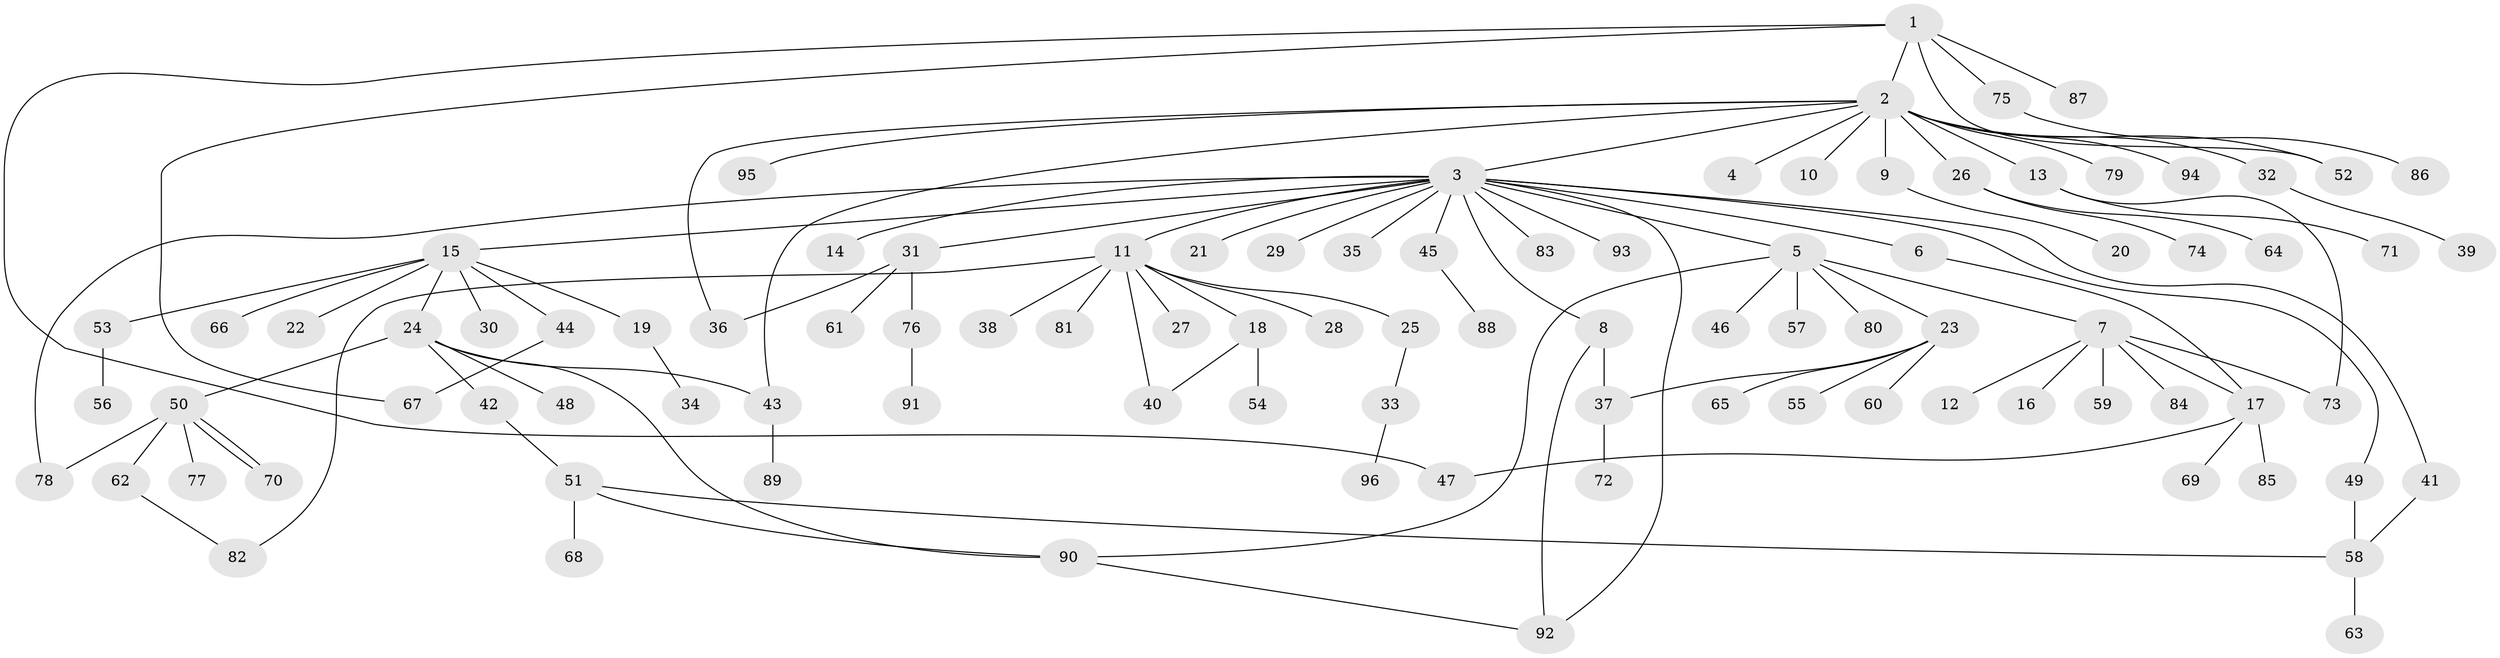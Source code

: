 // Generated by graph-tools (version 1.1) at 2025/49/03/09/25 03:49:53]
// undirected, 96 vertices, 113 edges
graph export_dot {
graph [start="1"]
  node [color=gray90,style=filled];
  1;
  2;
  3;
  4;
  5;
  6;
  7;
  8;
  9;
  10;
  11;
  12;
  13;
  14;
  15;
  16;
  17;
  18;
  19;
  20;
  21;
  22;
  23;
  24;
  25;
  26;
  27;
  28;
  29;
  30;
  31;
  32;
  33;
  34;
  35;
  36;
  37;
  38;
  39;
  40;
  41;
  42;
  43;
  44;
  45;
  46;
  47;
  48;
  49;
  50;
  51;
  52;
  53;
  54;
  55;
  56;
  57;
  58;
  59;
  60;
  61;
  62;
  63;
  64;
  65;
  66;
  67;
  68;
  69;
  70;
  71;
  72;
  73;
  74;
  75;
  76;
  77;
  78;
  79;
  80;
  81;
  82;
  83;
  84;
  85;
  86;
  87;
  88;
  89;
  90;
  91;
  92;
  93;
  94;
  95;
  96;
  1 -- 2;
  1 -- 47;
  1 -- 52;
  1 -- 67;
  1 -- 75;
  1 -- 87;
  2 -- 3;
  2 -- 4;
  2 -- 9;
  2 -- 10;
  2 -- 13;
  2 -- 26;
  2 -- 32;
  2 -- 36;
  2 -- 43;
  2 -- 52;
  2 -- 79;
  2 -- 94;
  2 -- 95;
  3 -- 5;
  3 -- 6;
  3 -- 8;
  3 -- 11;
  3 -- 14;
  3 -- 15;
  3 -- 21;
  3 -- 29;
  3 -- 31;
  3 -- 35;
  3 -- 41;
  3 -- 45;
  3 -- 49;
  3 -- 78;
  3 -- 83;
  3 -- 92;
  3 -- 93;
  5 -- 7;
  5 -- 23;
  5 -- 46;
  5 -- 57;
  5 -- 80;
  5 -- 90;
  6 -- 17;
  7 -- 12;
  7 -- 16;
  7 -- 17;
  7 -- 59;
  7 -- 73;
  7 -- 84;
  8 -- 37;
  8 -- 92;
  9 -- 20;
  11 -- 18;
  11 -- 25;
  11 -- 27;
  11 -- 28;
  11 -- 38;
  11 -- 40;
  11 -- 81;
  11 -- 82;
  13 -- 71;
  13 -- 73;
  15 -- 19;
  15 -- 22;
  15 -- 24;
  15 -- 30;
  15 -- 44;
  15 -- 53;
  15 -- 66;
  17 -- 47;
  17 -- 69;
  17 -- 85;
  18 -- 40;
  18 -- 54;
  19 -- 34;
  23 -- 37;
  23 -- 55;
  23 -- 60;
  23 -- 65;
  24 -- 42;
  24 -- 43;
  24 -- 48;
  24 -- 50;
  24 -- 90;
  25 -- 33;
  26 -- 64;
  26 -- 74;
  31 -- 36;
  31 -- 61;
  31 -- 76;
  32 -- 39;
  33 -- 96;
  37 -- 72;
  41 -- 58;
  42 -- 51;
  43 -- 89;
  44 -- 67;
  45 -- 88;
  49 -- 58;
  50 -- 62;
  50 -- 70;
  50 -- 70;
  50 -- 77;
  50 -- 78;
  51 -- 58;
  51 -- 68;
  51 -- 90;
  53 -- 56;
  58 -- 63;
  62 -- 82;
  75 -- 86;
  76 -- 91;
  90 -- 92;
}

